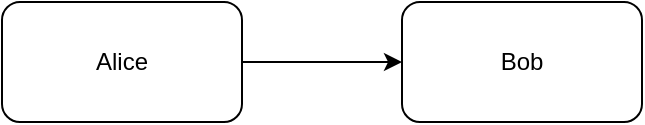 <mxfile version="20.2.3" type="device"><diagram id="O7xMnYN76NBTG_cgu26A" name="Page-1"><mxGraphModel dx="3342" dy="1945" grid="1" gridSize="10" guides="1" tooltips="1" connect="1" arrows="1" fold="1" page="1" pageScale="1" pageWidth="850" pageHeight="1100" math="0" shadow="0"><root><mxCell id="0"/><mxCell id="1" parent="0"/><mxCell id="Xj581JkAq2ArbWqXRZmT-3" style="edgeStyle=orthogonalEdgeStyle;rounded=0;orthogonalLoop=1;jettySize=auto;html=1;" parent="1" source="Xj581JkAq2ArbWqXRZmT-1" target="Xj581JkAq2ArbWqXRZmT-2" edge="1"><mxGeometry relative="1" as="geometry"/></mxCell><object label="Alice" my-property="xyz" id="Xj581JkAq2ArbWqXRZmT-1"><mxCell style="rounded=1;whiteSpace=wrap;html=1;" parent="1" vertex="1"><mxGeometry x="360" y="940" width="120" height="60" as="geometry"/></mxCell></object><mxCell id="Xj581JkAq2ArbWqXRZmT-2" value="Bob" style="rounded=1;whiteSpace=wrap;html=1;" parent="1" vertex="1"><mxGeometry x="560" y="940" width="120" height="60" as="geometry"/></mxCell></root></mxGraphModel></diagram></mxfile>